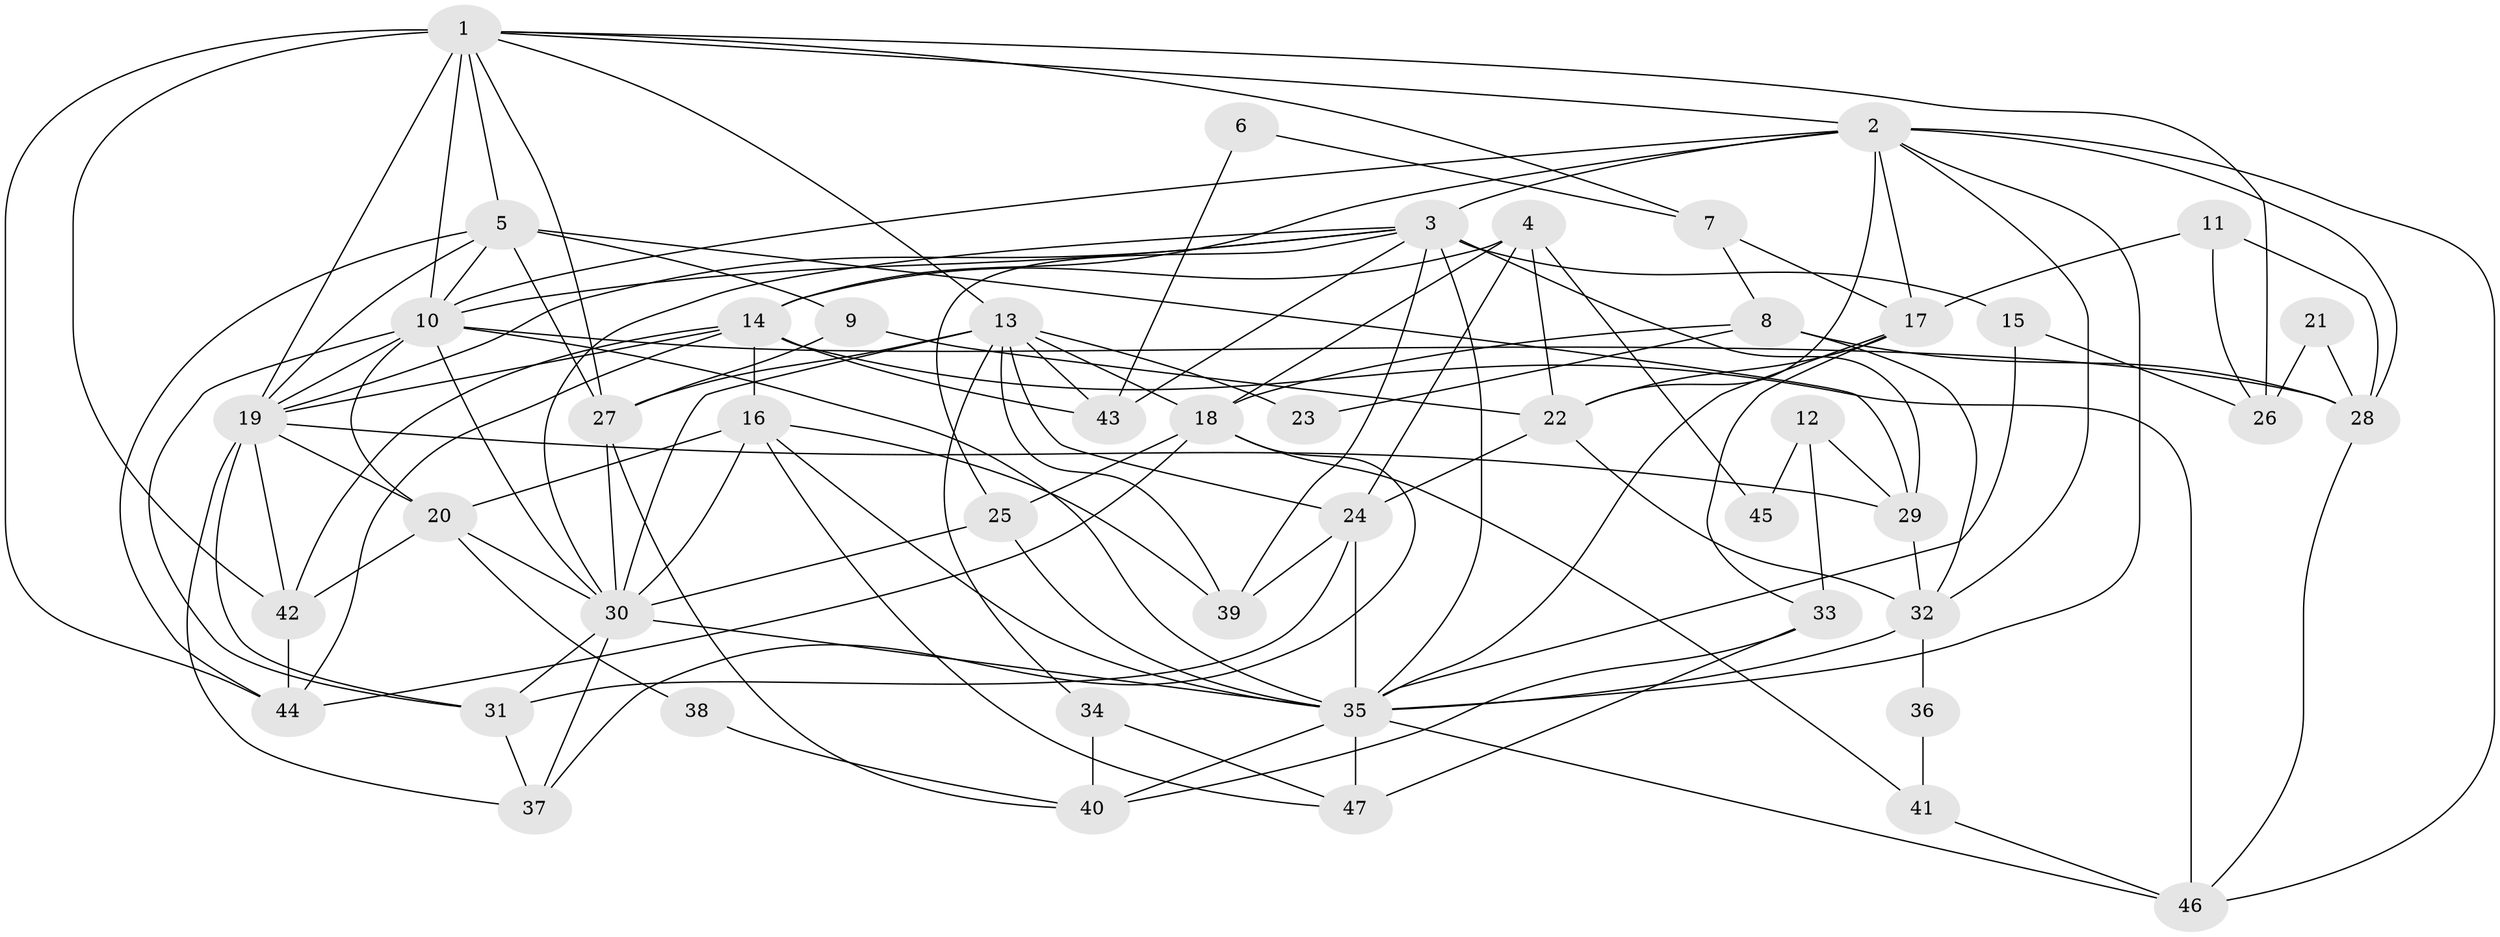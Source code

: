 // original degree distribution, {5: 0.1595744680851064, 3: 0.24468085106382978, 2: 0.1276595744680851, 4: 0.32978723404255317, 7: 0.0425531914893617, 6: 0.0851063829787234, 8: 0.010638297872340425}
// Generated by graph-tools (version 1.1) at 2025/50/03/04/25 22:50:53]
// undirected, 47 vertices, 127 edges
graph export_dot {
  node [color=gray90,style=filled];
  1;
  2;
  3;
  4;
  5;
  6;
  7;
  8;
  9;
  10;
  11;
  12;
  13;
  14;
  15;
  16;
  17;
  18;
  19;
  20;
  21;
  22;
  23;
  24;
  25;
  26;
  27;
  28;
  29;
  30;
  31;
  32;
  33;
  34;
  35;
  36;
  37;
  38;
  39;
  40;
  41;
  42;
  43;
  44;
  45;
  46;
  47;
  1 -- 2 [weight=1.0];
  1 -- 5 [weight=1.0];
  1 -- 7 [weight=1.0];
  1 -- 10 [weight=1.0];
  1 -- 13 [weight=2.0];
  1 -- 19 [weight=4.0];
  1 -- 26 [weight=1.0];
  1 -- 27 [weight=1.0];
  1 -- 42 [weight=1.0];
  1 -- 44 [weight=1.0];
  2 -- 3 [weight=2.0];
  2 -- 10 [weight=1.0];
  2 -- 14 [weight=1.0];
  2 -- 17 [weight=1.0];
  2 -- 22 [weight=1.0];
  2 -- 28 [weight=1.0];
  2 -- 32 [weight=1.0];
  2 -- 35 [weight=2.0];
  2 -- 46 [weight=1.0];
  3 -- 10 [weight=1.0];
  3 -- 15 [weight=1.0];
  3 -- 19 [weight=1.0];
  3 -- 25 [weight=1.0];
  3 -- 29 [weight=2.0];
  3 -- 30 [weight=1.0];
  3 -- 35 [weight=2.0];
  3 -- 39 [weight=1.0];
  3 -- 43 [weight=1.0];
  4 -- 14 [weight=1.0];
  4 -- 18 [weight=1.0];
  4 -- 22 [weight=1.0];
  4 -- 24 [weight=1.0];
  4 -- 45 [weight=1.0];
  5 -- 9 [weight=1.0];
  5 -- 10 [weight=1.0];
  5 -- 19 [weight=1.0];
  5 -- 27 [weight=1.0];
  5 -- 29 [weight=1.0];
  5 -- 44 [weight=1.0];
  6 -- 7 [weight=1.0];
  6 -- 43 [weight=1.0];
  7 -- 8 [weight=1.0];
  7 -- 17 [weight=1.0];
  8 -- 18 [weight=1.0];
  8 -- 23 [weight=1.0];
  8 -- 28 [weight=1.0];
  8 -- 32 [weight=1.0];
  9 -- 22 [weight=1.0];
  9 -- 27 [weight=1.0];
  10 -- 19 [weight=1.0];
  10 -- 20 [weight=1.0];
  10 -- 28 [weight=1.0];
  10 -- 30 [weight=1.0];
  10 -- 31 [weight=1.0];
  10 -- 35 [weight=1.0];
  11 -- 17 [weight=1.0];
  11 -- 26 [weight=1.0];
  11 -- 28 [weight=1.0];
  12 -- 29 [weight=1.0];
  12 -- 33 [weight=1.0];
  12 -- 45 [weight=1.0];
  13 -- 18 [weight=1.0];
  13 -- 23 [weight=1.0];
  13 -- 24 [weight=1.0];
  13 -- 27 [weight=1.0];
  13 -- 30 [weight=1.0];
  13 -- 34 [weight=1.0];
  13 -- 39 [weight=1.0];
  13 -- 43 [weight=1.0];
  14 -- 16 [weight=2.0];
  14 -- 19 [weight=1.0];
  14 -- 42 [weight=1.0];
  14 -- 43 [weight=1.0];
  14 -- 44 [weight=1.0];
  14 -- 46 [weight=1.0];
  15 -- 26 [weight=1.0];
  15 -- 35 [weight=1.0];
  16 -- 20 [weight=1.0];
  16 -- 30 [weight=2.0];
  16 -- 35 [weight=1.0];
  16 -- 39 [weight=1.0];
  16 -- 47 [weight=1.0];
  17 -- 22 [weight=1.0];
  17 -- 33 [weight=1.0];
  17 -- 35 [weight=1.0];
  18 -- 25 [weight=1.0];
  18 -- 37 [weight=1.0];
  18 -- 41 [weight=1.0];
  18 -- 44 [weight=1.0];
  19 -- 20 [weight=1.0];
  19 -- 29 [weight=1.0];
  19 -- 31 [weight=1.0];
  19 -- 37 [weight=1.0];
  19 -- 42 [weight=1.0];
  20 -- 30 [weight=1.0];
  20 -- 38 [weight=1.0];
  20 -- 42 [weight=1.0];
  21 -- 26 [weight=1.0];
  21 -- 28 [weight=1.0];
  22 -- 24 [weight=1.0];
  22 -- 32 [weight=1.0];
  24 -- 31 [weight=1.0];
  24 -- 35 [weight=1.0];
  24 -- 39 [weight=1.0];
  25 -- 30 [weight=1.0];
  25 -- 35 [weight=1.0];
  27 -- 30 [weight=1.0];
  27 -- 40 [weight=1.0];
  28 -- 46 [weight=1.0];
  29 -- 32 [weight=1.0];
  30 -- 31 [weight=1.0];
  30 -- 35 [weight=1.0];
  30 -- 37 [weight=1.0];
  31 -- 37 [weight=1.0];
  32 -- 35 [weight=1.0];
  32 -- 36 [weight=1.0];
  33 -- 40 [weight=1.0];
  33 -- 47 [weight=1.0];
  34 -- 40 [weight=1.0];
  34 -- 47 [weight=1.0];
  35 -- 40 [weight=1.0];
  35 -- 46 [weight=1.0];
  35 -- 47 [weight=1.0];
  36 -- 41 [weight=1.0];
  38 -- 40 [weight=1.0];
  41 -- 46 [weight=1.0];
  42 -- 44 [weight=1.0];
}
